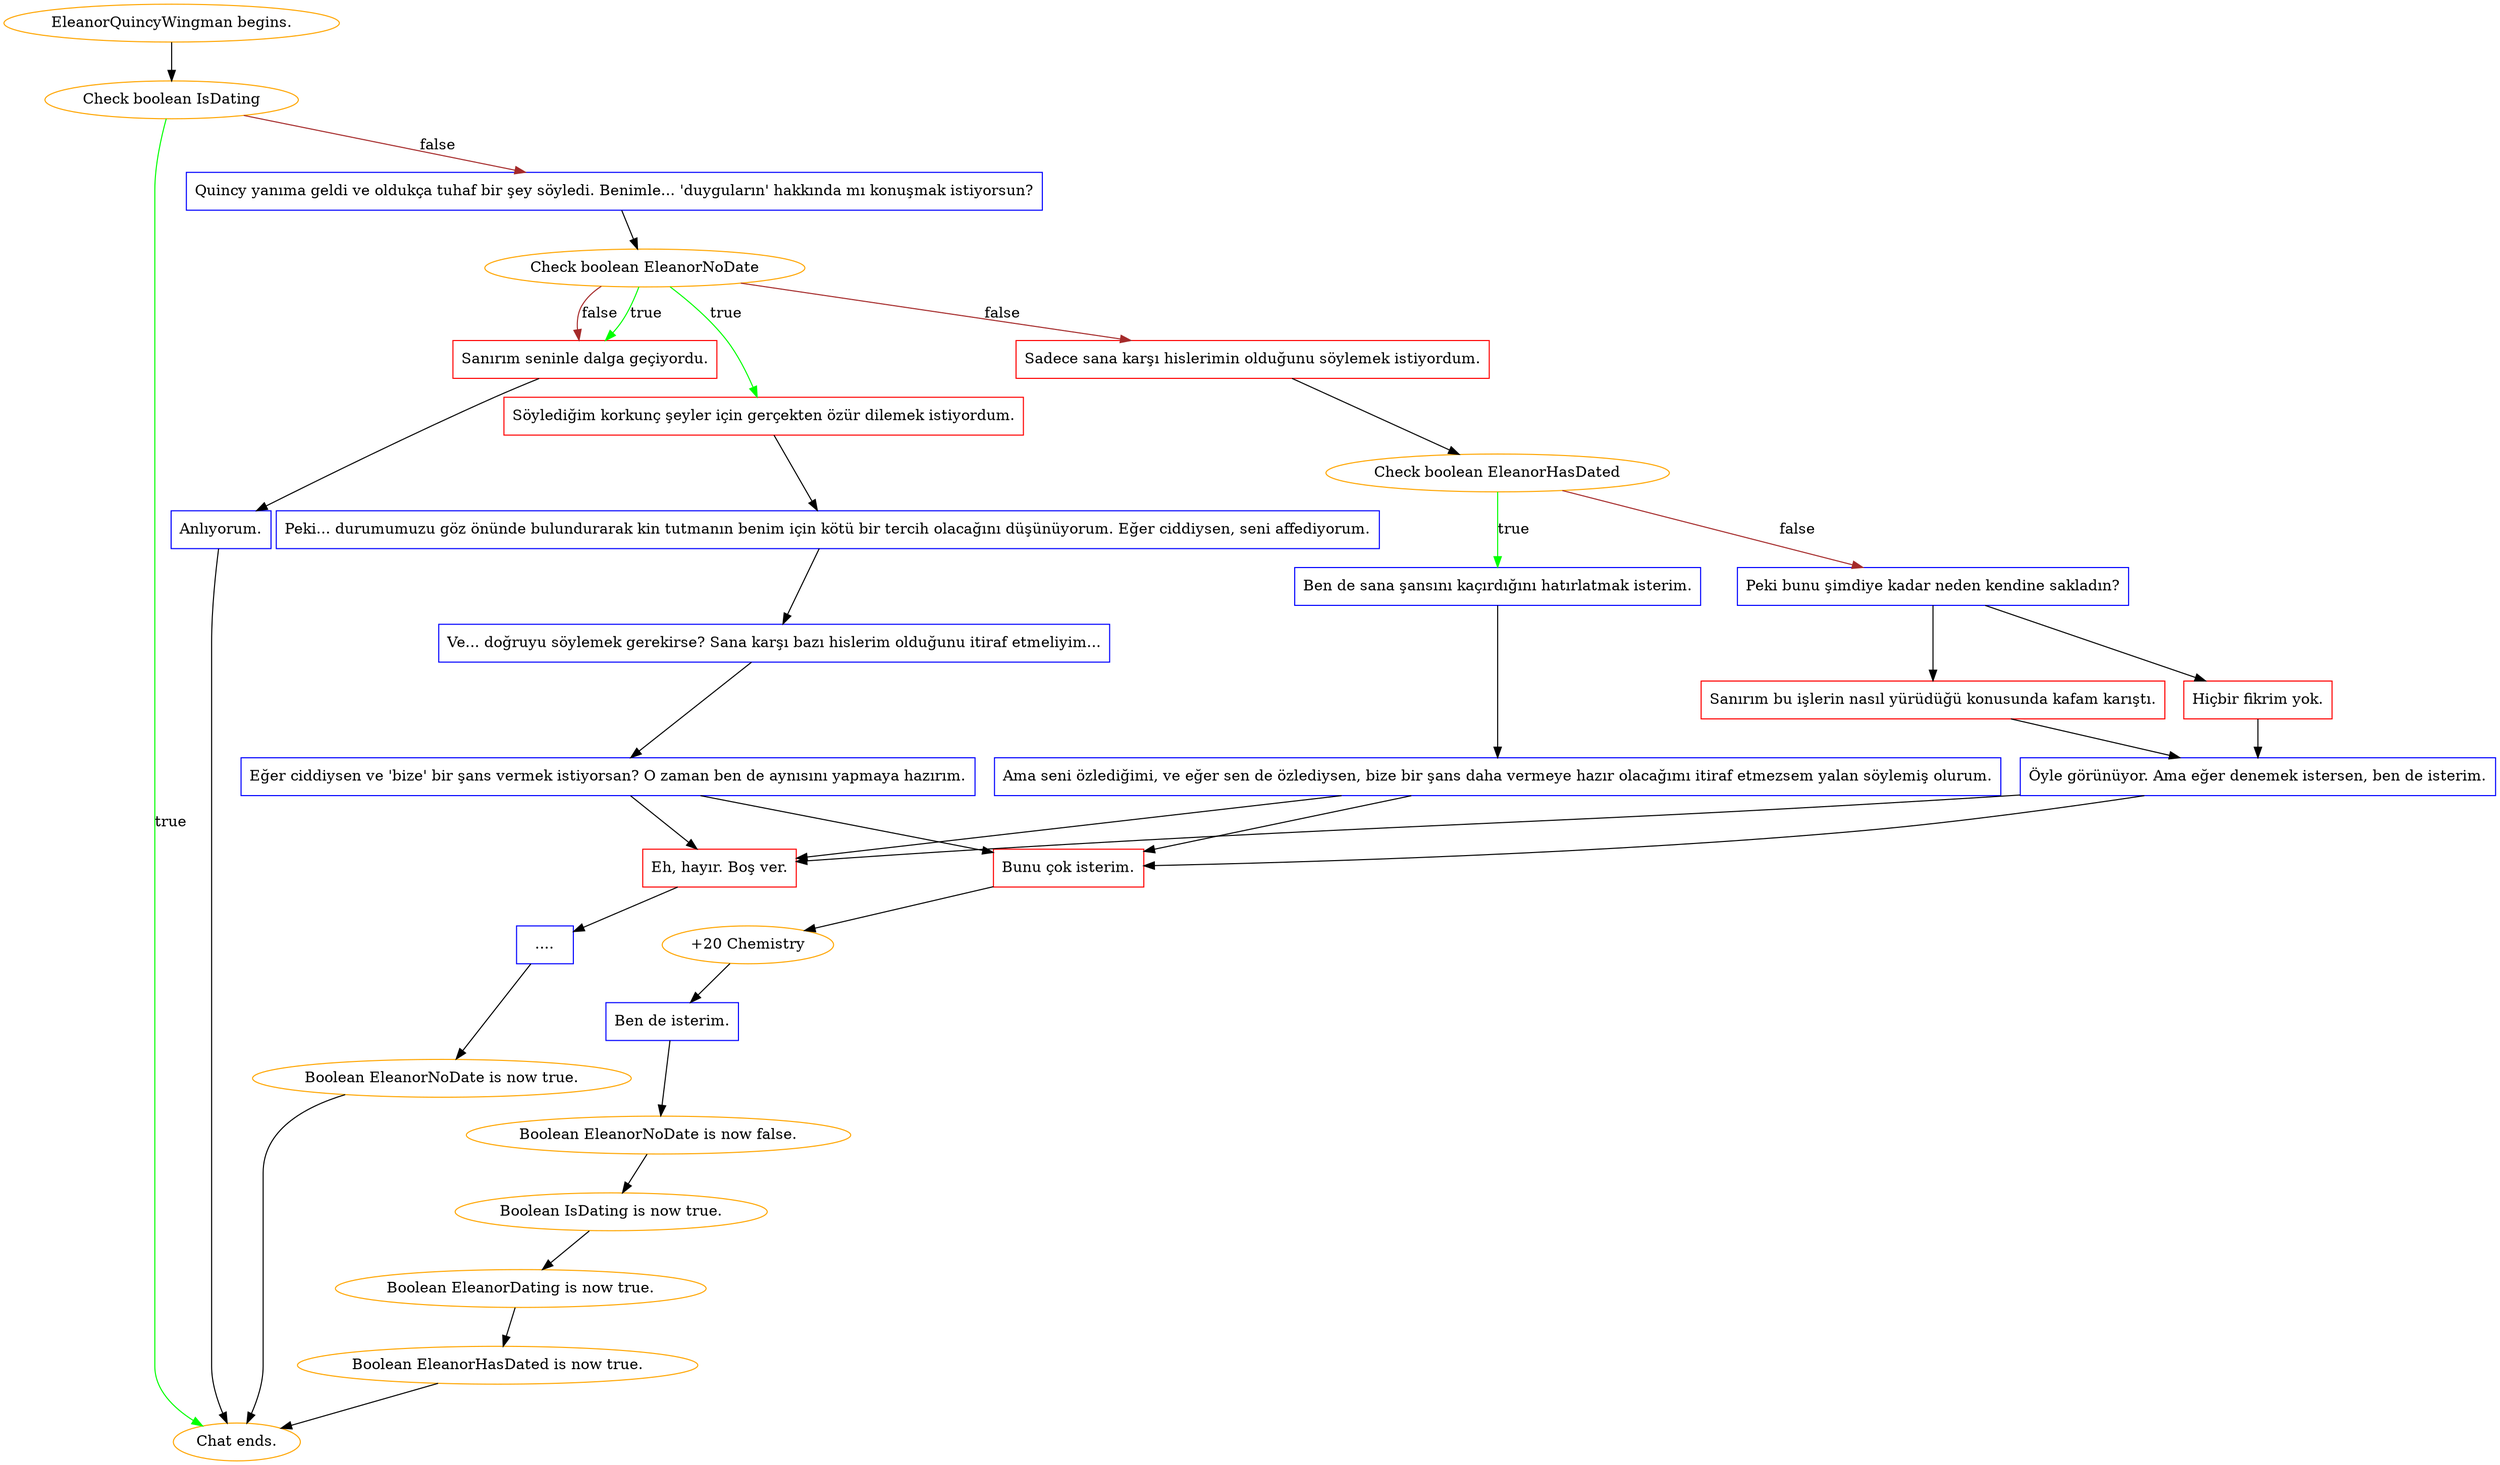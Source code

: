 digraph {
	"EleanorQuincyWingman begins." [color=orange];
		"EleanorQuincyWingman begins." -> j2949801986;
	j2949801986 [label="Check boolean IsDating",color=orange];
		j2949801986 -> "Chat ends." [label=true,color=green];
		j2949801986 -> j1091032430 [label=false,color=brown];
	"Chat ends." [color=orange];
	j1091032430 [label="Quincy yanıma geldi ve oldukça tuhaf bir şey söyledi. Benimle... 'duyguların' hakkında mı konuşmak istiyorsun?",shape=box,color=blue];
		j1091032430 -> j806134085;
	j806134085 [label="Check boolean EleanorNoDate",color=orange];
		j806134085 -> j4122274077 [label=true,color=green];
		j806134085 -> j3040243940 [label=true,color=green];
		j806134085 -> j3436583869 [label=false,color=brown];
		j806134085 -> j3040243940 [label=false,color=brown];
	j4122274077 [label="Söylediğim korkunç şeyler için gerçekten özür dilemek istiyordum.",shape=box,color=red];
		j4122274077 -> j330075811;
	j3040243940 [label="Sanırım seninle dalga geçiyordu.",shape=box,color=red];
		j3040243940 -> j2933123809;
	j3436583869 [label="Sadece sana karşı hislerimin olduğunu söylemek istiyordum.",shape=box,color=red];
		j3436583869 -> j1281792529;
	j330075811 [label="Peki... durumumuzu göz önünde bulundurarak kin tutmanın benim için kötü bir tercih olacağını düşünüyorum. Eğer ciddiysen, seni affediyorum.",shape=box,color=blue];
		j330075811 -> j948939139;
	j2933123809 [label="Anlıyorum.",shape=box,color=blue];
		j2933123809 -> "Chat ends.";
	j1281792529 [label="Check boolean EleanorHasDated",color=orange];
		j1281792529 -> j2163256043 [label=true,color=green];
		j1281792529 -> j794472201 [label=false,color=brown];
	j948939139 [label="Ve... doğruyu söylemek gerekirse? Sana karşı bazı hislerim olduğunu itiraf etmeliyim...",shape=box,color=blue];
		j948939139 -> j3278523863;
	j2163256043 [label="Ben de sana şansını kaçırdığını hatırlatmak isterim.",shape=box,color=blue];
		j2163256043 -> j1570319766;
	j794472201 [label="Peki bunu şimdiye kadar neden kendine sakladın?",shape=box,color=blue];
		j794472201 -> j2938928071;
		j794472201 -> j840282342;
	j3278523863 [label="Eğer ciddiysen ve 'bize' bir şans vermek istiyorsan? O zaman ben de aynısını yapmaya hazırım.",shape=box,color=blue];
		j3278523863 -> j3329243627;
		j3278523863 -> j790479278;
	j1570319766 [label="Ama seni özlediğimi, ve eğer sen de özlediysen, bize bir şans daha vermeye hazır olacağımı itiraf etmezsem yalan söylemiş olurum.",shape=box,color=blue];
		j1570319766 -> j3329243627;
		j1570319766 -> j790479278;
	j2938928071 [label="Hiçbir fikrim yok.",shape=box,color=red];
		j2938928071 -> j751989379;
	j840282342 [label="Sanırım bu işlerin nasıl yürüdüğü konusunda kafam karıştı.",shape=box,color=red];
		j840282342 -> j751989379;
	j3329243627 [label="Bunu çok isterim.",shape=box,color=red];
		j3329243627 -> j3058680832;
	j790479278 [label="Eh, hayır. Boş ver.",shape=box,color=red];
		j790479278 -> j2751722617;
	j751989379 [label="Öyle görünüyor. Ama eğer denemek istersen, ben de isterim.",shape=box,color=blue];
		j751989379 -> j3329243627;
		j751989379 -> j790479278;
	j3058680832 [label="+20 Chemistry",color=orange];
		j3058680832 -> j2190320706;
	j2751722617 [label="....",shape=box,color=blue];
		j2751722617 -> j2728200779;
	j2190320706 [label="Ben de isterim.",shape=box,color=blue];
		j2190320706 -> j665143278;
	j2728200779 [label="Boolean EleanorNoDate is now true.",color=orange];
		j2728200779 -> "Chat ends.";
	j665143278 [label="Boolean EleanorNoDate is now false.",color=orange];
		j665143278 -> j3088195508;
	j3088195508 [label="Boolean IsDating is now true.",color=orange];
		j3088195508 -> j576266418;
	j576266418 [label="Boolean EleanorDating is now true.",color=orange];
		j576266418 -> j3035403554;
	j3035403554 [label="Boolean EleanorHasDated is now true.",color=orange];
		j3035403554 -> "Chat ends.";
}